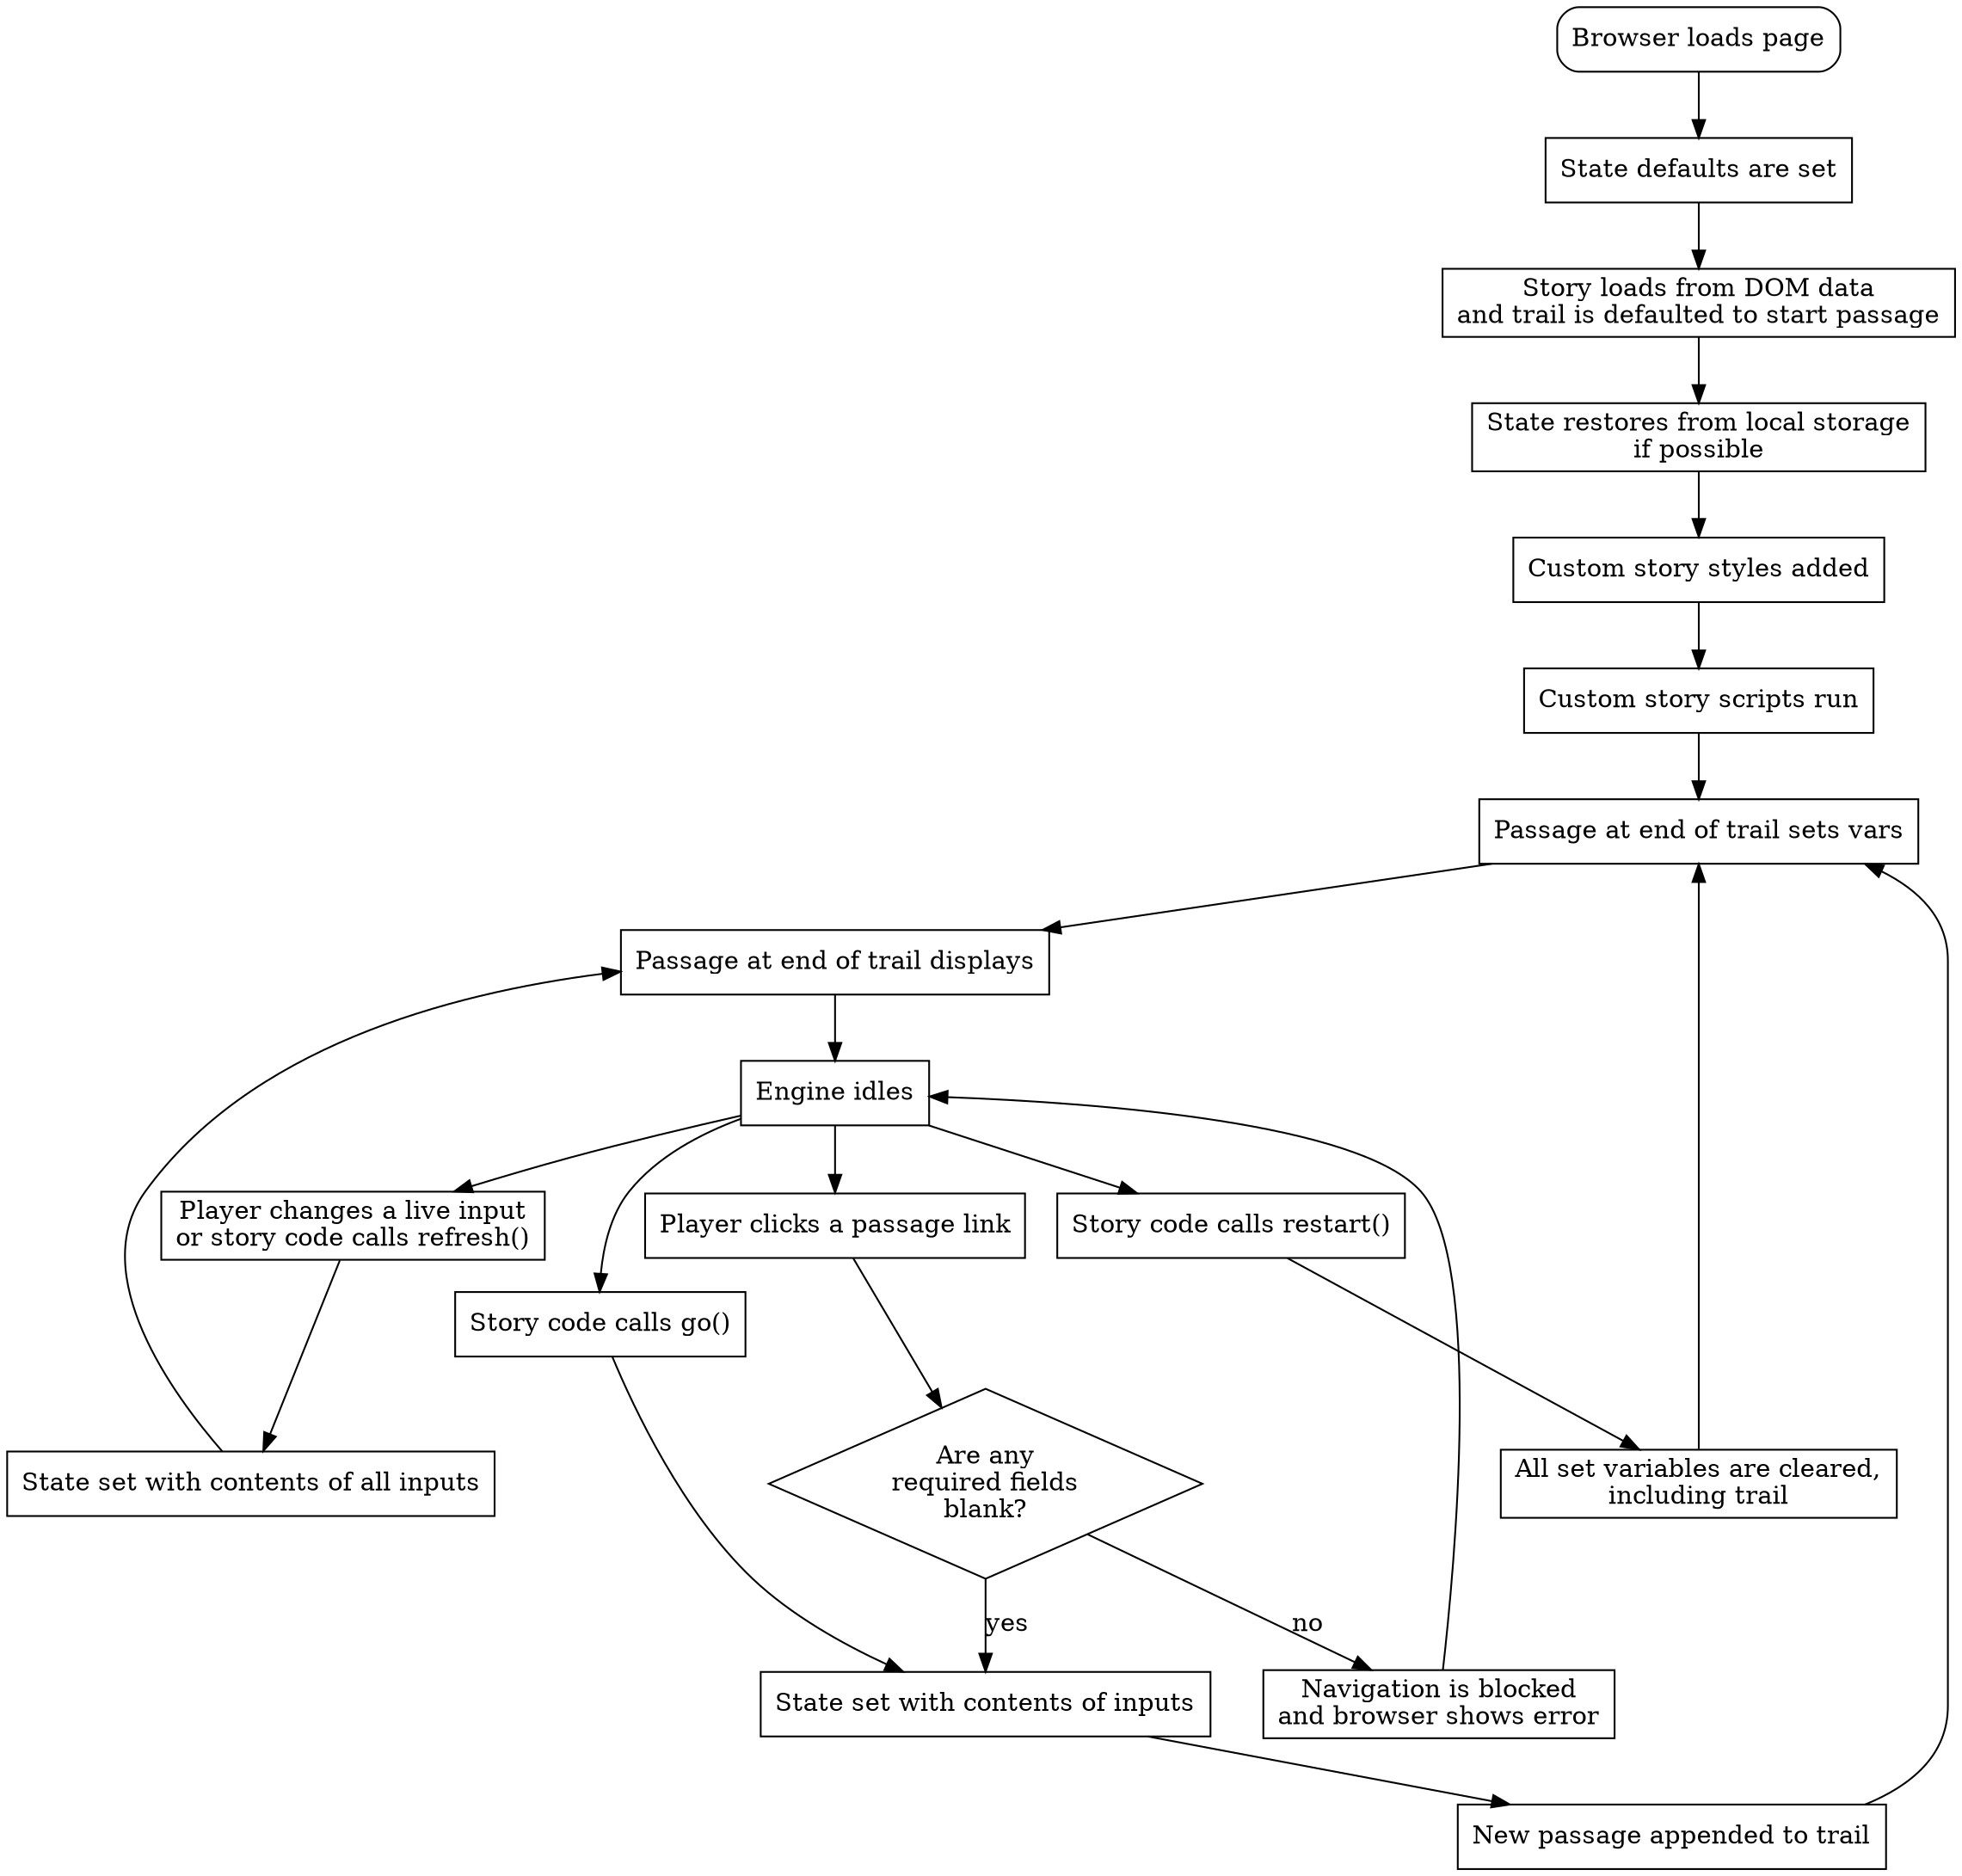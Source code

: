digraph {
	loadPage[shape="box", style="rounded", label="Browser loads page"]
	setDefaults[shape="box", label="State defaults are set"]
	loadDom[shape="box", label="Story loads from DOM data\nand trail is defaulted to start passage"]
	restoreState[shape="box", label="State restores from local storage\nif possible"]
	addStyle[shape="box", label="Custom story styles added"]
	addScript[shape="box", label="Custom story scripts run"]

	loadPage -> setDefaults -> loadDom -> restoreState -> addStyle -> addScript

	setPassageVars[shape="box", label="Passage at end of trail sets vars"]
	displayPassage[shape="box", label="Passage at end of trail displays"]
	idle[shape="box", label="Engine idles"]

	addScript -> setPassageVars -> displayPassage -> idle

	navRequested[shape="box", label="Player clicks a passage link"]
	checkRequired[shape="diamond", label="Are any\nrequired fields\nblank?"]
	blockNav[shape="box", label="Navigation is blocked\nand browser shows error"]

	idle -> navRequested -> checkRequired
	checkRequired -> blockNav[label="no"]
	blockNav -> idle

	goFuncCalled[shape="box", label="Story code calls go()"]

	idle -> goFuncCalled -> setInputs

	setInputs[shape="box", label="State set with contents of inputs"]
	addPassage[shape="box", label="New passage appended to trail"]

	checkRequired -> setInputs[label="yes"]
	setInputs -> addPassage -> setPassageVars

	restart[shape="box", label="Story code calls restart()"]
	unsetAll[shape="box", label="All set variables are cleared,\nincluding trail"]

	idle -> restart -> unsetAll -> setPassageVars

	changeLiveInput[shape="box", label="Player changes a live input\nor story code calls refresh()"]
	setLiveInputs[shape="box", label="State set with contents of all inputs"]

	idle -> changeLiveInput -> setLiveInputs -> displayPassage
}